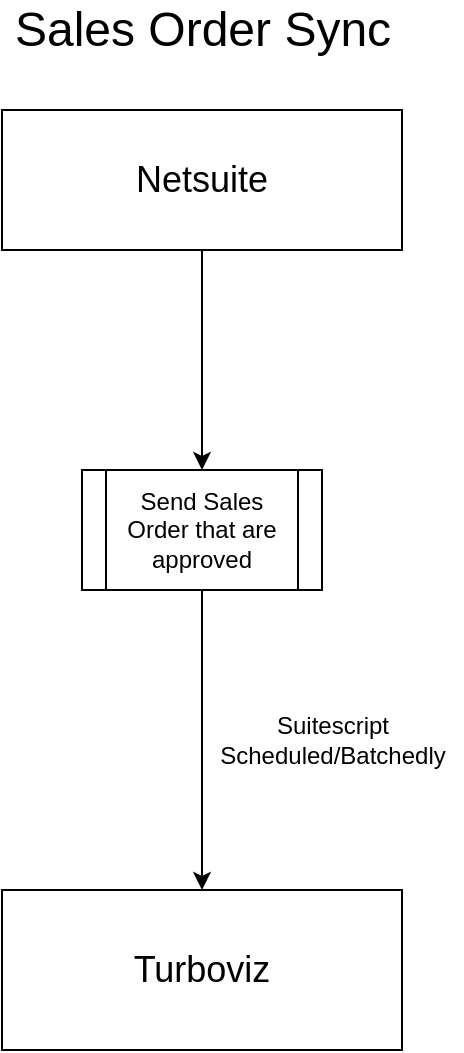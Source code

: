 <mxfile version="13.10.6" type="github">
  <diagram id="ss3rewC2kL-sStCDmPgI" name="Page-1">
    <mxGraphModel dx="1422" dy="762" grid="1" gridSize="10" guides="1" tooltips="1" connect="1" arrows="1" fold="1" page="1" pageScale="1" pageWidth="827" pageHeight="1169" math="0" shadow="0">
      <root>
        <mxCell id="0" />
        <mxCell id="1" parent="0" />
        <mxCell id="5QR0yUWh2kFCQwv218S0-1" value="" style="edgeStyle=orthogonalEdgeStyle;rounded=0;orthogonalLoop=1;jettySize=auto;html=1;" edge="1" parent="1" source="5QR0yUWh2kFCQwv218S0-2" target="5QR0yUWh2kFCQwv218S0-5">
          <mxGeometry relative="1" as="geometry" />
        </mxCell>
        <mxCell id="5QR0yUWh2kFCQwv218S0-2" value="&lt;font style=&quot;font-size: 18px&quot;&gt;Netsuite&lt;/font&gt;" style="rounded=0;whiteSpace=wrap;html=1;" vertex="1" parent="1">
          <mxGeometry x="320" y="90" width="200" height="70" as="geometry" />
        </mxCell>
        <mxCell id="5QR0yUWh2kFCQwv218S0-3" value="&lt;font style=&quot;font-size: 18px&quot;&gt;Turboviz&lt;/font&gt;" style="rounded=0;whiteSpace=wrap;html=1;" vertex="1" parent="1">
          <mxGeometry x="320" y="480" width="200" height="80" as="geometry" />
        </mxCell>
        <mxCell id="5QR0yUWh2kFCQwv218S0-4" style="edgeStyle=orthogonalEdgeStyle;rounded=0;orthogonalLoop=1;jettySize=auto;html=1;" edge="1" parent="1" source="5QR0yUWh2kFCQwv218S0-5" target="5QR0yUWh2kFCQwv218S0-3">
          <mxGeometry relative="1" as="geometry" />
        </mxCell>
        <mxCell id="5QR0yUWh2kFCQwv218S0-5" value="Send Sales Order that are approved" style="shape=process;whiteSpace=wrap;html=1;backgroundOutline=1;" vertex="1" parent="1">
          <mxGeometry x="360" y="270" width="120" height="60" as="geometry" />
        </mxCell>
        <mxCell id="5QR0yUWh2kFCQwv218S0-6" value="Suitescript&lt;br&gt;Scheduled/Batchedly" style="text;html=1;align=center;verticalAlign=middle;resizable=0;points=[];autosize=1;" vertex="1" parent="1">
          <mxGeometry x="420" y="390" width="130" height="30" as="geometry" />
        </mxCell>
        <mxCell id="5QR0yUWh2kFCQwv218S0-7" value="&lt;font style=&quot;font-size: 24px&quot;&gt;Sales Order Sync&lt;/font&gt;" style="text;html=1;align=center;verticalAlign=middle;resizable=0;points=[];autosize=1;" vertex="1" parent="1">
          <mxGeometry x="320" y="40" width="200" height="20" as="geometry" />
        </mxCell>
      </root>
    </mxGraphModel>
  </diagram>
</mxfile>
